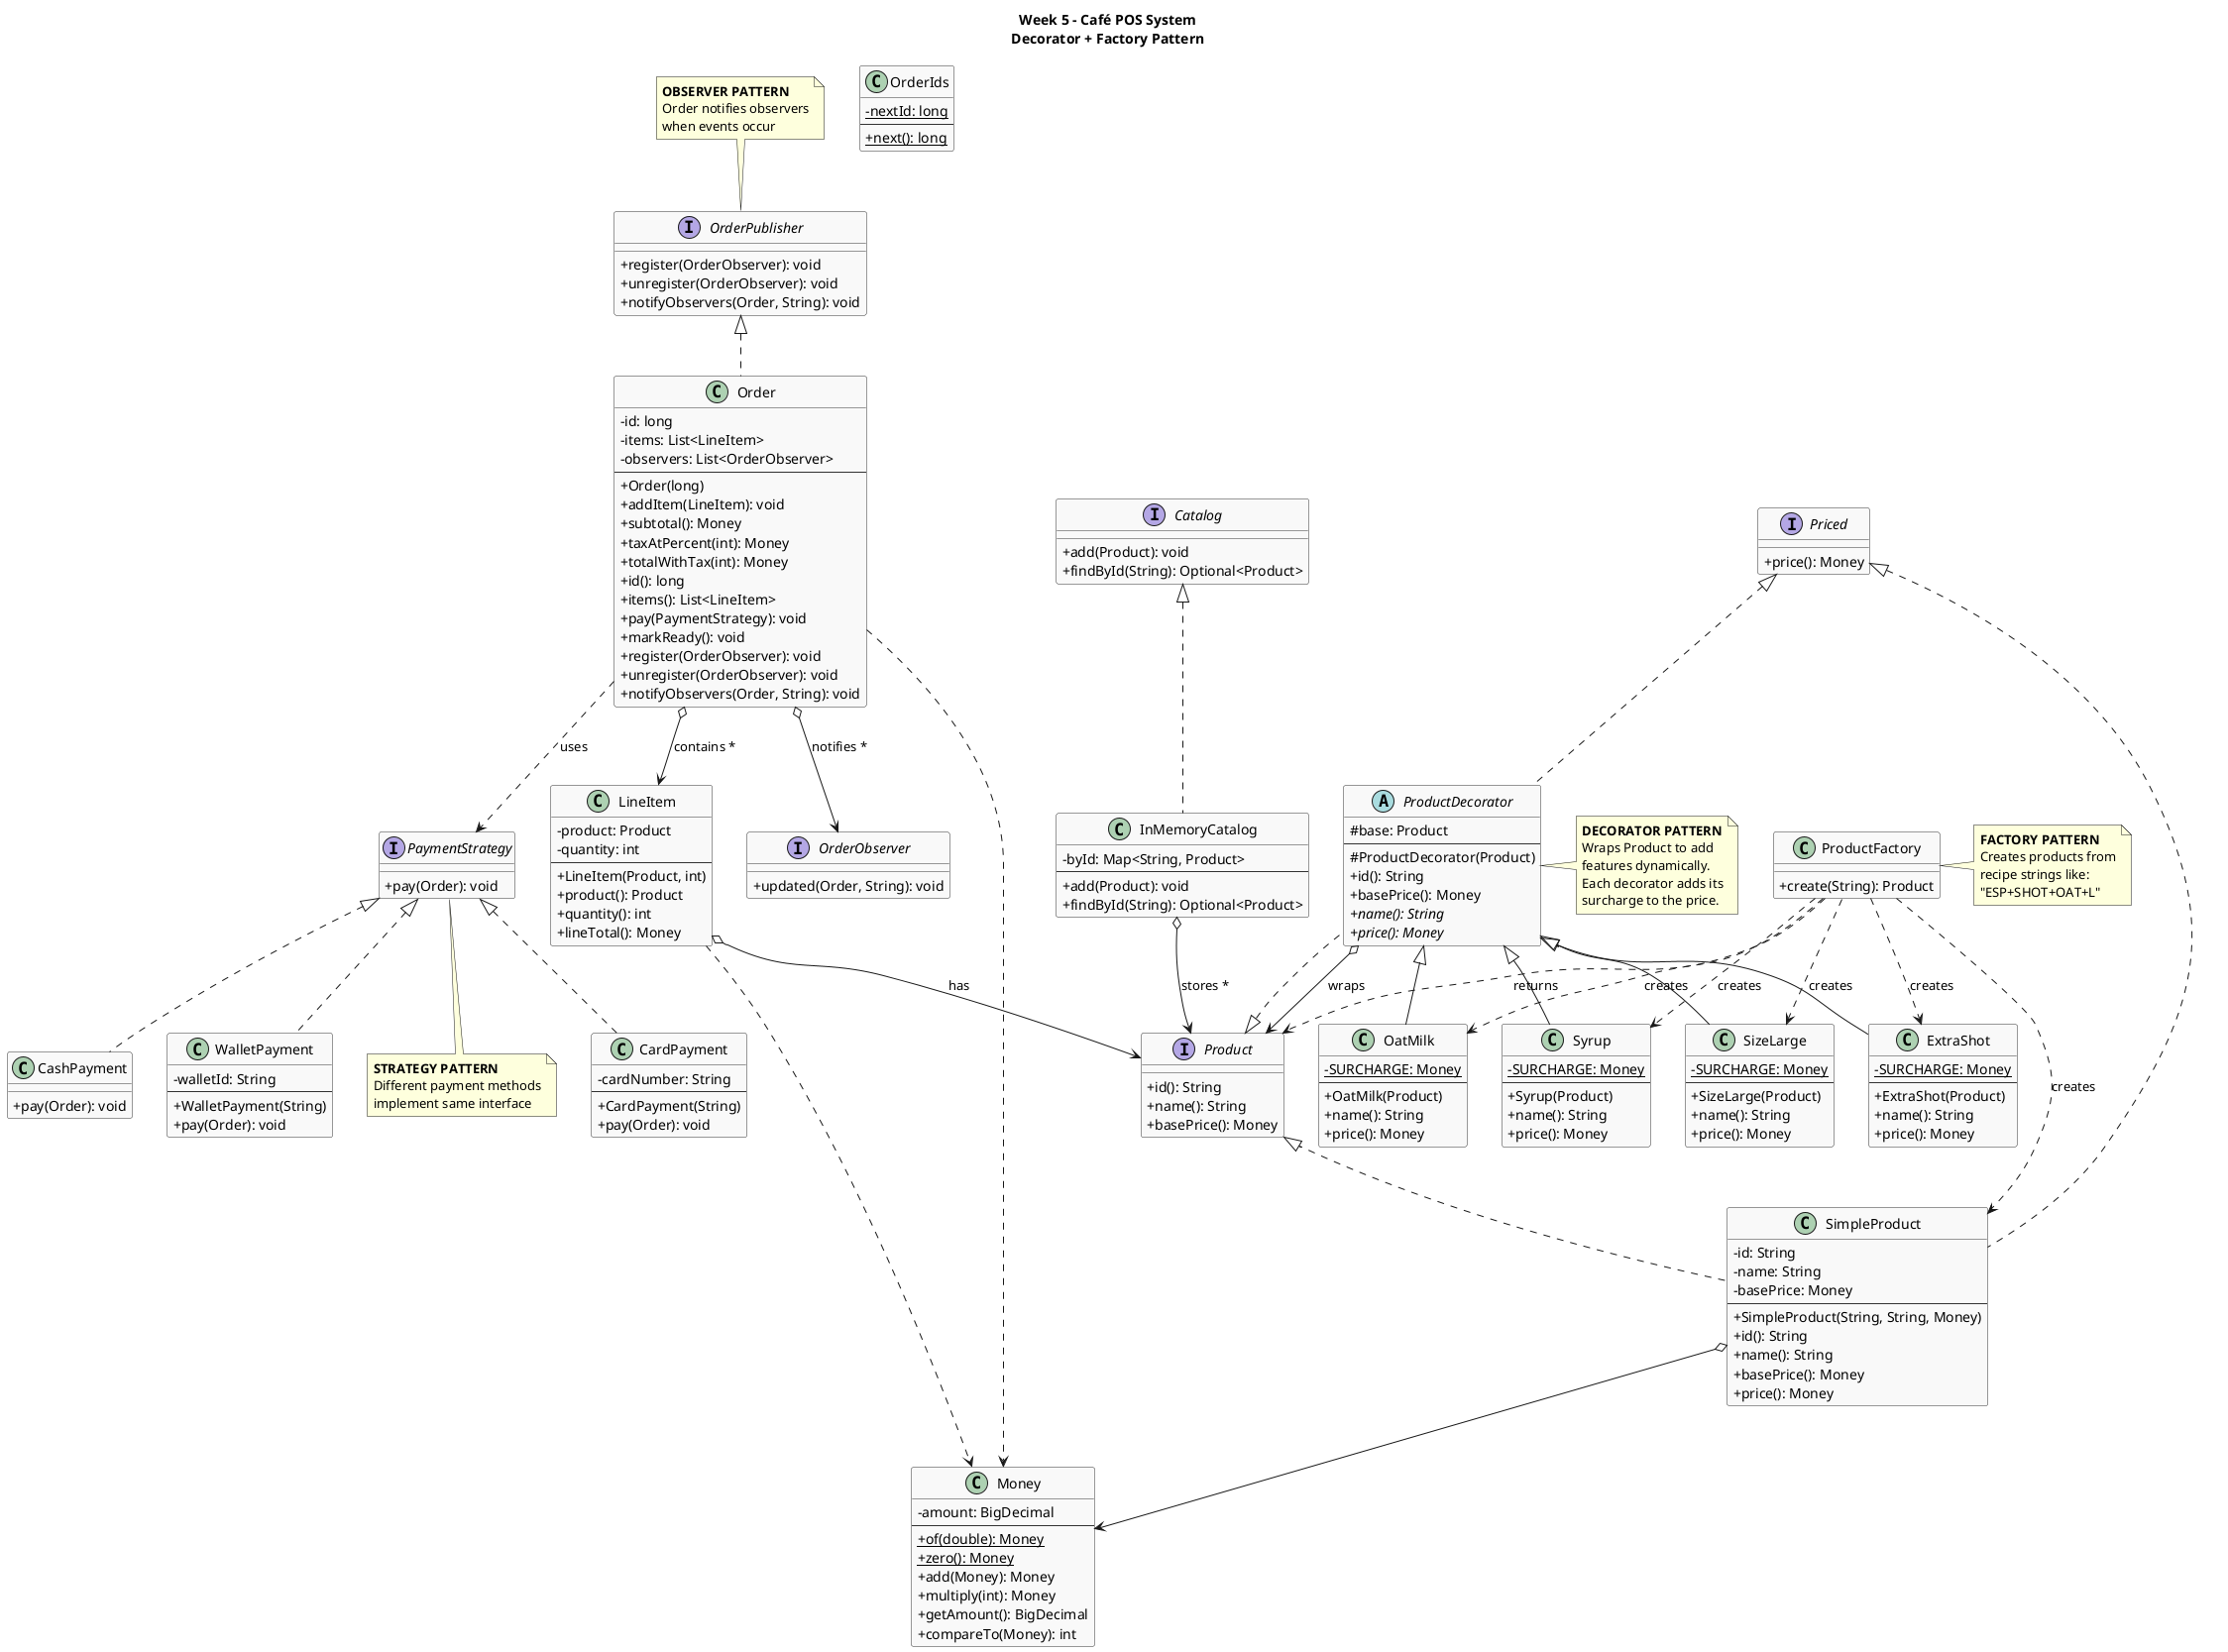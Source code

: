 @startuml Week05_CafePOS_DecoratorFactory

skinparam classAttributeIconSize 0
skinparam backgroundColor #FFFFFF
skinparam classBackgroundColor #F9F9F9
skinparam classBorderColor #333333
skinparam stereotypeCBackgroundColor #ADD1B2

title Week 5 - Café POS System\nDecorator + Factory Pattern

' ===== INTERFACES =====

interface Product {
    +id(): String
    +name(): String
    +basePrice(): Money
}

interface Priced {
    +price(): Money
}

interface Catalog {
    +add(Product): void
    +findById(String): Optional<Product>
}

interface PaymentStrategy {
    +pay(Order): void
}

interface OrderObserver {
    +updated(Order, String): void
}

interface OrderPublisher {
    +register(OrderObserver): void
    +unregister(OrderObserver): void
    +notifyObservers(Order, String): void
}

' ===== CORE CLASSES =====

class Money {
    -amount: BigDecimal
    --
    +{static} of(double): Money
    +{static} zero(): Money
    +add(Money): Money
    +multiply(int): Money
    +getAmount(): BigDecimal
    +compareTo(Money): int
}

class SimpleProduct {
    -id: String
    -name: String
    -basePrice: Money
    --
    +SimpleProduct(String, String, Money)
    +id(): String
    +name(): String
    +basePrice(): Money
    +price(): Money
}

class LineItem {
    -product: Product
    -quantity: int
    --
    +LineItem(Product, int)
    +product(): Product
    +quantity(): int
    +lineTotal(): Money
}

class Order {
    -id: long
    -items: List<LineItem>
    -observers: List<OrderObserver>
    --
    +Order(long)
    +addItem(LineItem): void
    +subtotal(): Money
    +taxAtPercent(int): Money
    +totalWithTax(int): Money
    +id(): long
    +items(): List<LineItem>
    +pay(PaymentStrategy): void
    +markReady(): void
    +register(OrderObserver): void
    +unregister(OrderObserver): void
    +notifyObservers(Order, String): void
}

class InMemoryCatalog {
    -byId: Map<String, Product>
    --
    +add(Product): void
    +findById(String): Optional<Product>
}

class OrderIds {
    -{static} nextId: long
    --
    +{static} next(): long
}

' ===== DECORATOR PATTERN =====

abstract class ProductDecorator {
    #base: Product
    --
    #ProductDecorator(Product)
    +id(): String
    +basePrice(): Money
    {abstract} +name(): String
    {abstract} +price(): Money
}

class ExtraShot {
    -{static} SURCHARGE: Money
    --
    +ExtraShot(Product)
    +name(): String
    +price(): Money
}

class OatMilk {
    -{static} SURCHARGE: Money
    --
    +OatMilk(Product)
    +name(): String
    +price(): Money
}

class Syrup {
    -{static} SURCHARGE: Money
    --
    +Syrup(Product)
    +name(): String
    +price(): Money
}

class SizeLarge {
    -{static} SURCHARGE: Money
    --
    +SizeLarge(Product)
    +name(): String
    +price(): Money
}

' ===== FACTORY PATTERN =====

class ProductFactory {
    +create(String): Product
}

' ===== PAYMENT STRATEGY =====

class CardPayment {
    -cardNumber: String
    --
    +CardPayment(String)
    +pay(Order): void
}

class CashPayment {
    +pay(Order): void
}

class WalletPayment {
    -walletId: String
    --
    +WalletPayment(String)
    +pay(Order): void
}

' ===== RELATIONSHIPS =====

' Product interface relationships
Product <|.. SimpleProduct
Product <|.. ProductDecorator

' Priced interface relationships
Priced <|.. SimpleProduct
Priced <|.. ProductDecorator

' Decorator pattern relationships
ProductDecorator <|-- ExtraShot
ProductDecorator <|-- OatMilk
ProductDecorator <|-- Syrup
ProductDecorator <|-- SizeLarge
ProductDecorator o--> Product : wraps

' Catalog relationships
Catalog <|.. InMemoryCatalog
InMemoryCatalog o--> Product : stores *

' Order relationships
OrderPublisher <|.. Order
Order o--> LineItem : contains *
Order o--> OrderObserver : notifies *
Order ..> PaymentStrategy : uses

' LineItem relationships
LineItem o--> Product : has

' Payment Strategy relationships
PaymentStrategy <|.. CardPayment
PaymentStrategy <|.. CashPayment
PaymentStrategy <|.. WalletPayment

' Factory relationships
ProductFactory ..> SimpleProduct : creates
ProductFactory ..> ExtraShot : creates
ProductFactory ..> OatMilk : creates
ProductFactory ..> Syrup : creates
ProductFactory ..> SizeLarge : creates
ProductFactory ..> Product : returns

' Money relationships
SimpleProduct o--> Money
LineItem ..> Money
Order ..> Money

' Notes for patterns
note right of ProductDecorator
  <b>DECORATOR PATTERN</b>
  Wraps Product to add
  features dynamically.
  Each decorator adds its
  surcharge to the price.
end note

note right of ProductFactory
  <b>FACTORY PATTERN</b>
  Creates products from
  recipe strings like:
  "ESP+SHOT+OAT+L"
end note

note bottom of PaymentStrategy
  <b>STRATEGY PATTERN</b>
  Different payment methods
  implement same interface
end note

note top of OrderPublisher
  <b>OBSERVER PATTERN</b>
  Order notifies observers
  when events occur
end note

@enduml

